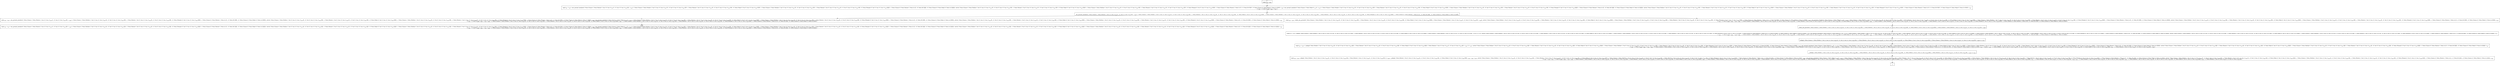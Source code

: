 digraph {
    graph [rankdir=TB
          ,bgcolor=transparent];
    node [shape=box
         ,fillcolor=white
         ,style=filled];
    0 [label=<O <BR/> neq(v<SUB>192</SUB>, v<SUB>192</SUB>)>];
    1 [label=<C <BR/> neq(v<SUB>207</SUB>, v<SUB>207</SUB>), non_ground_member(C Term [Clause C Term [Parent C Succ [C Succ [v<SUB>207</SUB>]] : [C Succ [C Succ [v<SUB>207</SUB>]]]] : v<SUB>128</SUB>], C Term [Clause C Term [Father C Var [C Succ [C Succ [v<SUB>207</SUB>]]] : [C Var [C Succ [C Succ [v<SUB>207</SUB>]]]]] : C Term [Parent C Var [C Succ [C Succ [v<SUB>207</SUB>]]] : [C Var [C Succ [C Succ [v<SUB>207</SUB>]]]]] : [C Term [Male [C Var [C Succ [C Succ [v<SUB>207</SUB>]]]]]]] : C Term [Clause C Term [Mother C Var [C Succ [C Succ [v<SUB>207</SUB>]]] : [C Var [C Succ [C Succ [v<SUB>207</SUB>]]]]] : C Term [Parent C Var [C Succ [C Succ [v<SUB>207</SUB>]]] : [C Var [C Succ [C Succ [v<SUB>207</SUB>]]]]] : [C Term [Female [C Var [C Succ [C Succ [v<SUB>207</SUB>]]]]]]] : C Term [Clause [C Term [Parent C Term [A []] : [C Term [B []]]]]] : [C Term [Clause [C Term [Male [C Term [A []]]]]]]), solve(C Term [Clause C Term [Father C Var [C Succ [C Succ [v<SUB>207</SUB>]]] : [C Var [C Succ [C Succ [v<SUB>207</SUB>]]]]] : C Term [Parent C Var [C Succ [C Succ [v<SUB>207</SUB>]]] : [C Var [C Succ [C Succ [v<SUB>207</SUB>]]]]] : [C Term [Male [C Var [C Succ [C Succ [v<SUB>207</SUB>]]]]]]] : C Term [Clause C Term [Mother C Var [C Succ [C Succ [v<SUB>207</SUB>]]] : [C Var [C Succ [C Succ [v<SUB>207</SUB>]]]]] : C Term [Parent C Var [C Succ [C Succ [v<SUB>207</SUB>]]] : [C Var [C Succ [C Succ [v<SUB>207</SUB>]]]]] : [C Term [Female [C Var [C Succ [C Succ [v<SUB>207</SUB>]]]]]]] : C Term [Clause [C Term [Parent C Term [A []] : [C Term [B []]]]]] : [C Term [Clause [C Term [Male [C Term [A []]]]]]], v<SUB>128</SUB>), non_ground_member(C Term [Clause C Term [Male [v<SUB>112</SUB>]] : v<SUB>133</SUB>], C Term [Clause C Term [Father C Var [C Succ [C Succ [v<SUB>207</SUB>]]] : [C Var [C Succ [C Succ [v<SUB>207</SUB>]]]]] : C Term [Parent C Var [C Succ [C Succ [v<SUB>207</SUB>]]] : [C Var [C Succ [C Succ [v<SUB>207</SUB>]]]]] : [C Term [Male [C Var [C Succ [C Succ [v<SUB>207</SUB>]]]]]]] : C Term [Clause C Term [Mother C Var [C Succ [C Succ [v<SUB>207</SUB>]]] : [C Var [C Succ [C Succ [v<SUB>207</SUB>]]]]] : C Term [Parent C Var [C Succ [C Succ [v<SUB>207</SUB>]]] : [C Var [C Succ [C Succ [v<SUB>207</SUB>]]]]] : [C Term [Female [C Var [C Succ [C Succ [v<SUB>207</SUB>]]]]]]] : C Term [Clause [C Term [Parent C Term [A []] : [C Term [B []]]]]] : [C Term [Clause [C Term [Male [C Term [A []]]]]]]), solve(C Term [Clause C Term [Father C Var [C Succ [C Succ [v<SUB>207</SUB>]]] : [C Var [C Succ [C Succ [v<SUB>207</SUB>]]]]] : C Term [Parent C Var [C Succ [C Succ [v<SUB>207</SUB>]]] : [C Var [C Succ [C Succ [v<SUB>207</SUB>]]]]] : [C Term [Male [C Var [C Succ [C Succ [v<SUB>207</SUB>]]]]]]] : C Term [Clause C Term [Mother C Var [C Succ [C Succ [v<SUB>207</SUB>]]] : [C Var [C Succ [C Succ [v<SUB>207</SUB>]]]]] : C Term [Parent C Var [C Succ [C Succ [v<SUB>207</SUB>]]] : [C Var [C Succ [C Succ [v<SUB>207</SUB>]]]]] : [C Term [Female [C Var [C Succ [C Succ [v<SUB>207</SUB>]]]]]]] : C Term [Clause [C Term [Parent C Term [A []] : [C Term [B []]]]]] : [C Term [Clause [C Term [Male [C Term [A []]]]]]], v<SUB>133</SUB>) <BR/>  [ v<SUB>192</SUB> &rarr; C Succ [v<SUB>206</SUB>], v<SUB>206</SUB> &rarr; v<SUB>207</SUB> ] >];
    2 [label=<O <BR/> non_ground_member(C Term [Clause C Term [Parent C Succ [C Succ [v<SUB>207</SUB>]] : [C Succ [C Succ [v<SUB>207</SUB>]]]] : v<SUB>128</SUB>], C Term [Clause C Term [Father C Var [C Succ [C Succ [v<SUB>207</SUB>]]] : [C Var [C Succ [C Succ [v<SUB>207</SUB>]]]]] : C Term [Parent C Var [C Succ [C Succ [v<SUB>207</SUB>]]] : [C Var [C Succ [C Succ [v<SUB>207</SUB>]]]]] : [C Term [Male [C Var [C Succ [C Succ [v<SUB>207</SUB>]]]]]]] : C Term [Clause C Term [Mother C Var [C Succ [C Succ [v<SUB>207</SUB>]]] : [C Var [C Succ [C Succ [v<SUB>207</SUB>]]]]] : C Term [Parent C Var [C Succ [C Succ [v<SUB>207</SUB>]]] : [C Var [C Succ [C Succ [v<SUB>207</SUB>]]]]] : [C Term [Female [C Var [C Succ [C Succ [v<SUB>207</SUB>]]]]]]] : C Term [Clause [C Term [Parent C Term [A []] : [C Term [B []]]]]] : [C Term [Clause [C Term [Male [C Term [A []]]]]]])>];
    3 [label=<C <BR/> neq(v<SUB>207</SUB>, v<SUB>207</SUB>), non_ground_member(C Term [Clause C Term [Parent C Succ [C Succ [v<SUB>207</SUB>]] : [C Succ [C Succ [v<SUB>207</SUB>]]]] : v<SUB>128</SUB>], C Term [Clause C Term [Mother C Var [C Succ [C Succ [v<SUB>207</SUB>]]] : [C Var [C Succ [C Succ [v<SUB>207</SUB>]]]]] : C Term [Parent C Var [C Succ [C Succ [v<SUB>207</SUB>]]] : [C Var [C Succ [C Succ [v<SUB>207</SUB>]]]]] : [C Term [Female [C Var [C Succ [C Succ [v<SUB>207</SUB>]]]]]]] : C Term [Clause [C Term [Parent C Term [A []] : [C Term [B []]]]]] : [C Term [Clause [C Term [Male [C Term [A []]]]]]]), solve(C Term [Clause C Term [Father C Var [C Succ [C Succ [v<SUB>207</SUB>]]] : [C Var [C Succ [C Succ [v<SUB>207</SUB>]]]]] : C Term [Parent C Var [C Succ [C Succ [v<SUB>207</SUB>]]] : [C Var [C Succ [C Succ [v<SUB>207</SUB>]]]]] : [C Term [Male [C Var [C Succ [C Succ [v<SUB>207</SUB>]]]]]]] : C Term [Clause C Term [Mother C Var [C Succ [C Succ [v<SUB>207</SUB>]]] : [C Var [C Succ [C Succ [v<SUB>207</SUB>]]]]] : C Term [Parent C Var [C Succ [C Succ [v<SUB>207</SUB>]]] : [C Var [C Succ [C Succ [v<SUB>207</SUB>]]]]] : [C Term [Female [C Var [C Succ [C Succ [v<SUB>207</SUB>]]]]]]] : C Term [Clause [C Term [Parent C Term [A []] : [C Term [B []]]]]] : [C Term [Clause [C Term [Male [C Term [A []]]]]]], v<SUB>128</SUB>), non_ground_member(C Term [Clause C Term [Male [v<SUB>112</SUB>]] : v<SUB>133</SUB>], C Term [Clause C Term [Father C Var [C Succ [C Succ [v<SUB>207</SUB>]]] : [C Var [C Succ [C Succ [v<SUB>207</SUB>]]]]] : C Term [Parent C Var [C Succ [C Succ [v<SUB>207</SUB>]]] : [C Var [C Succ [C Succ [v<SUB>207</SUB>]]]]] : [C Term [Male [C Var [C Succ [C Succ [v<SUB>207</SUB>]]]]]]] : C Term [Clause C Term [Mother C Var [C Succ [C Succ [v<SUB>207</SUB>]]] : [C Var [C Succ [C Succ [v<SUB>207</SUB>]]]]] : C Term [Parent C Var [C Succ [C Succ [v<SUB>207</SUB>]]] : [C Var [C Succ [C Succ [v<SUB>207</SUB>]]]]] : [C Term [Female [C Var [C Succ [C Succ [v<SUB>207</SUB>]]]]]]] : C Term [Clause [C Term [Parent C Term [A []] : [C Term [B []]]]]] : [C Term [Clause [C Term [Male [C Term [A []]]]]]]), solve(C Term [Clause C Term [Father C Var [C Succ [C Succ [v<SUB>207</SUB>]]] : [C Var [C Succ [C Succ [v<SUB>207</SUB>]]]]] : C Term [Parent C Var [C Succ [C Succ [v<SUB>207</SUB>]]] : [C Var [C Succ [C Succ [v<SUB>207</SUB>]]]]] : [C Term [Male [C Var [C Succ [C Succ [v<SUB>207</SUB>]]]]]]] : C Term [Clause C Term [Mother C Var [C Succ [C Succ [v<SUB>207</SUB>]]] : [C Var [C Succ [C Succ [v<SUB>207</SUB>]]]]] : C Term [Parent C Var [C Succ [C Succ [v<SUB>207</SUB>]]] : [C Var [C Succ [C Succ [v<SUB>207</SUB>]]]]] : [C Term [Female [C Var [C Succ [C Succ [v<SUB>207</SUB>]]]]]]] : C Term [Clause [C Term [Parent C Term [A []] : [C Term [B []]]]]] : [C Term [Clause [C Term [Male [C Term [A []]]]]]], v<SUB>133</SUB>) <BR/>  [ v<SUB>192</SUB> &rarr; C Succ [v<SUB>206</SUB>], v<SUB>206</SUB> &rarr; v<SUB>207</SUB>, v<SUB>208</SUB> &rarr; C Term [Clause C Term [Father C Var [C Succ [C Succ [v<SUB>207</SUB>]]] : [C Var [C Succ [C Succ [v<SUB>207</SUB>]]]]] : C Term [Parent C Var [C Succ [C Succ [v<SUB>207</SUB>]]] : [C Var [C Succ [C Succ [v<SUB>207</SUB>]]]]] : [C Term [Male [C Var [C Succ [C Succ [v<SUB>207</SUB>]]]]]]], v<SUB>209</SUB> &rarr; C Term [Clause C Term [Mother C Var [C Succ [C Succ [v<SUB>207</SUB>]]] : [C Var [C Succ [C Succ [v<SUB>207</SUB>]]]]] : C Term [Parent C Var [C Succ [C Succ [v<SUB>207</SUB>]]] : [C Var [C Succ [C Succ [v<SUB>207</SUB>]]]]] : [C Term [Female [C Var [C Succ [C Succ [v<SUB>207</SUB>]]]]]]] : C Term [Clause [C Term [Parent C Term [A []] : [C Term [B []]]]]] : [C Term [Clause [C Term [Male [C Term [A []]]]]]] ] >];
    4 [label=<C <BR/> neq(v<SUB>207</SUB>, v<SUB>207</SUB>), make_non_ground(C Term [Clause C Term [Father C Var [C Succ [C Succ [v<SUB>207</SUB>]]] : [C Var [C Succ [C Succ [v<SUB>207</SUB>]]]]] : C Term [Parent C Var [C Succ [C Succ [v<SUB>207</SUB>]]] : [C Var [C Succ [C Succ [v<SUB>207</SUB>]]]]] : [C Term [Male [C Var [C Succ [C Succ [v<SUB>207</SUB>]]]]]]], C Term [Clause C Term [Parent C Succ [C Succ [v<SUB>207</SUB>]] : [C Succ [C Succ [v<SUB>207</SUB>]]]] : v<SUB>128</SUB>]), solve(C Term [Clause C Term [Father C Var [C Succ [C Succ [v<SUB>207</SUB>]]] : [C Var [C Succ [C Succ [v<SUB>207</SUB>]]]]] : C Term [Parent C Var [C Succ [C Succ [v<SUB>207</SUB>]]] : [C Var [C Succ [C Succ [v<SUB>207</SUB>]]]]] : [C Term [Male [C Var [C Succ [C Succ [v<SUB>207</SUB>]]]]]]] : C Term [Clause C Term [Mother C Var [C Succ [C Succ [v<SUB>207</SUB>]]] : [C Var [C Succ [C Succ [v<SUB>207</SUB>]]]]] : C Term [Parent C Var [C Succ [C Succ [v<SUB>207</SUB>]]] : [C Var [C Succ [C Succ [v<SUB>207</SUB>]]]]] : [C Term [Female [C Var [C Succ [C Succ [v<SUB>207</SUB>]]]]]]] : C Term [Clause [C Term [Parent C Term [A []] : [C Term [B []]]]]] : [C Term [Clause [C Term [Male [C Term [A []]]]]]], v<SUB>128</SUB>), non_ground_member(C Term [Clause C Term [Male [v<SUB>112</SUB>]] : v<SUB>133</SUB>], C Term [Clause C Term [Father C Var [C Succ [C Succ [v<SUB>207</SUB>]]] : [C Var [C Succ [C Succ [v<SUB>207</SUB>]]]]] : C Term [Parent C Var [C Succ [C Succ [v<SUB>207</SUB>]]] : [C Var [C Succ [C Succ [v<SUB>207</SUB>]]]]] : [C Term [Male [C Var [C Succ [C Succ [v<SUB>207</SUB>]]]]]]] : C Term [Clause C Term [Mother C Var [C Succ [C Succ [v<SUB>207</SUB>]]] : [C Var [C Succ [C Succ [v<SUB>207</SUB>]]]]] : C Term [Parent C Var [C Succ [C Succ [v<SUB>207</SUB>]]] : [C Var [C Succ [C Succ [v<SUB>207</SUB>]]]]] : [C Term [Female [C Var [C Succ [C Succ [v<SUB>207</SUB>]]]]]]] : C Term [Clause [C Term [Parent C Term [A []] : [C Term [B []]]]]] : [C Term [Clause [C Term [Male [C Term [A []]]]]]]), solve(C Term [Clause C Term [Father C Var [C Succ [C Succ [v<SUB>207</SUB>]]] : [C Var [C Succ [C Succ [v<SUB>207</SUB>]]]]] : C Term [Parent C Var [C Succ [C Succ [v<SUB>207</SUB>]]] : [C Var [C Succ [C Succ [v<SUB>207</SUB>]]]]] : [C Term [Male [C Var [C Succ [C Succ [v<SUB>207</SUB>]]]]]]] : C Term [Clause C Term [Mother C Var [C Succ [C Succ [v<SUB>207</SUB>]]] : [C Var [C Succ [C Succ [v<SUB>207</SUB>]]]]] : C Term [Parent C Var [C Succ [C Succ [v<SUB>207</SUB>]]] : [C Var [C Succ [C Succ [v<SUB>207</SUB>]]]]] : [C Term [Female [C Var [C Succ [C Succ [v<SUB>207</SUB>]]]]]]] : C Term [Clause [C Term [Parent C Term [A []] : [C Term [B []]]]]] : [C Term [Clause [C Term [Male [C Term [A []]]]]]], v<SUB>133</SUB>) <BR/>  [ v<SUB>192</SUB> &rarr; C Succ [v<SUB>206</SUB>], v<SUB>206</SUB> &rarr; v<SUB>207</SUB>, v<SUB>208</SUB> &rarr; C Term [Clause C Term [Father C Var [C Succ [C Succ [v<SUB>207</SUB>]]] : [C Var [C Succ [C Succ [v<SUB>207</SUB>]]]]] : C Term [Parent C Var [C Succ [C Succ [v<SUB>207</SUB>]]] : [C Var [C Succ [C Succ [v<SUB>207</SUB>]]]]] : [C Term [Male [C Var [C Succ [C Succ [v<SUB>207</SUB>]]]]]]], v<SUB>209</SUB> &rarr; C Term [Clause C Term [Mother C Var [C Succ [C Succ [v<SUB>207</SUB>]]] : [C Var [C Succ [C Succ [v<SUB>207</SUB>]]]]] : C Term [Parent C Var [C Succ [C Succ [v<SUB>207</SUB>]]] : [C Var [C Succ [C Succ [v<SUB>207</SUB>]]]]] : [C Term [Female [C Var [C Succ [C Succ [v<SUB>207</SUB>]]]]]]] : C Term [Clause [C Term [Parent C Term [A []] : [C Term [B []]]]]] : [C Term [Clause [C Term [Male [C Term [A []]]]]]] ] >];
    5 [label=<Leaf <BR/> neq(v<SUB>207</SUB>, v<SUB>207</SUB>), non_ground_member(C Term [Clause C Term [Parent C Succ [C Succ [v<SUB>207</SUB>]] : [C Succ [C Succ [v<SUB>207</SUB>]]]] : v<SUB>128</SUB>], C Term [Clause C Term [Mother C Var [C Succ [C Succ [v<SUB>207</SUB>]]] : [C Var [C Succ [C Succ [v<SUB>207</SUB>]]]]] : C Term [Parent C Var [C Succ [C Succ [v<SUB>207</SUB>]]] : [C Var [C Succ [C Succ [v<SUB>207</SUB>]]]]] : [C Term [Female [C Var [C Succ [C Succ [v<SUB>207</SUB>]]]]]]] : C Term [Clause [C Term [Parent C Term [A []] : [C Term [B []]]]]] : [C Term [Clause [C Term [Male [C Term [A []]]]]]]), solve(C Term [Clause C Term [Father C Var [C Succ [C Succ [v<SUB>207</SUB>]]] : [C Var [C Succ [C Succ [v<SUB>207</SUB>]]]]] : C Term [Parent C Var [C Succ [C Succ [v<SUB>207</SUB>]]] : [C Var [C Succ [C Succ [v<SUB>207</SUB>]]]]] : [C Term [Male [C Var [C Succ [C Succ [v<SUB>207</SUB>]]]]]]] : C Term [Clause C Term [Mother C Var [C Succ [C Succ [v<SUB>207</SUB>]]] : [C Var [C Succ [C Succ [v<SUB>207</SUB>]]]]] : C Term [Parent C Var [C Succ [C Succ [v<SUB>207</SUB>]]] : [C Var [C Succ [C Succ [v<SUB>207</SUB>]]]]] : [C Term [Female [C Var [C Succ [C Succ [v<SUB>207</SUB>]]]]]]] : C Term [Clause [C Term [Parent C Term [A []] : [C Term [B []]]]]] : [C Term [Clause [C Term [Male [C Term [A []]]]]]], v<SUB>128</SUB>), non_ground_member(C Term [Clause C Term [Male [v<SUB>112</SUB>]] : v<SUB>133</SUB>], C Term [Clause C Term [Father C Var [C Succ [C Succ [v<SUB>207</SUB>]]] : [C Var [C Succ [C Succ [v<SUB>207</SUB>]]]]] : C Term [Parent C Var [C Succ [C Succ [v<SUB>207</SUB>]]] : [C Var [C Succ [C Succ [v<SUB>207</SUB>]]]]] : [C Term [Male [C Var [C Succ [C Succ [v<SUB>207</SUB>]]]]]]] : C Term [Clause C Term [Mother C Var [C Succ [C Succ [v<SUB>207</SUB>]]] : [C Var [C Succ [C Succ [v<SUB>207</SUB>]]]]] : C Term [Parent C Var [C Succ [C Succ [v<SUB>207</SUB>]]] : [C Var [C Succ [C Succ [v<SUB>207</SUB>]]]]] : [C Term [Female [C Var [C Succ [C Succ [v<SUB>207</SUB>]]]]]]] : C Term [Clause [C Term [Parent C Term [A []] : [C Term [B []]]]]] : [C Term [Clause [C Term [Male [C Term [A []]]]]]]), solve(C Term [Clause C Term [Father C Var [C Succ [C Succ [v<SUB>207</SUB>]]] : [C Var [C Succ [C Succ [v<SUB>207</SUB>]]]]] : C Term [Parent C Var [C Succ [C Succ [v<SUB>207</SUB>]]] : [C Var [C Succ [C Succ [v<SUB>207</SUB>]]]]] : [C Term [Male [C Var [C Succ [C Succ [v<SUB>207</SUB>]]]]]]] : C Term [Clause C Term [Mother C Var [C Succ [C Succ [v<SUB>207</SUB>]]] : [C Var [C Succ [C Succ [v<SUB>207</SUB>]]]]] : C Term [Parent C Var [C Succ [C Succ [v<SUB>207</SUB>]]] : [C Var [C Succ [C Succ [v<SUB>207</SUB>]]]]] : [C Term [Female [C Var [C Succ [C Succ [v<SUB>207</SUB>]]]]]]] : C Term [Clause [C Term [Parent C Term [A []] : [C Term [B []]]]]] : [C Term [Clause [C Term [Male [C Term [A []]]]]]], v<SUB>133</SUB>) <BR/>  [ v<SUB>192</SUB> &rarr; C Succ [v<SUB>206</SUB>], v<SUB>206</SUB> &rarr; v<SUB>207</SUB>, v<SUB>208</SUB> &rarr; C Term [Clause C Term [Father C Var [C Succ [C Succ [v<SUB>207</SUB>]]] : [C Var [C Succ [C Succ [v<SUB>207</SUB>]]]]] : C Term [Parent C Var [C Succ [C Succ [v<SUB>207</SUB>]]] : [C Var [C Succ [C Succ [v<SUB>207</SUB>]]]]] : [C Term [Male [C Var [C Succ [C Succ [v<SUB>207</SUB>]]]]]]], v<SUB>209</SUB> &rarr; C Term [Clause C Term [Mother C Var [C Succ [C Succ [v<SUB>207</SUB>]]] : [C Var [C Succ [C Succ [v<SUB>207</SUB>]]]]] : C Term [Parent C Var [C Succ [C Succ [v<SUB>207</SUB>]]] : [C Var [C Succ [C Succ [v<SUB>207</SUB>]]]]] : [C Term [Female [C Var [C Succ [C Succ [v<SUB>207</SUB>]]]]]]] : C Term [Clause [C Term [Parent C Term [A []] : [C Term [B []]]]]] : [C Term [Clause [C Term [Male [C Term [A []]]]]]] ] >];
    6 [label=<O <BR/> make_non_ground(C Term [Clause C Term [Father C Var [C Succ [C Succ [v<SUB>207</SUB>]]] : [C Var [C Succ [C Succ [v<SUB>207</SUB>]]]]] : C Term [Parent C Var [C Succ [C Succ [v<SUB>207</SUB>]]] : [C Var [C Succ [C Succ [v<SUB>207</SUB>]]]]] : [C Term [Male [C Var [C Succ [C Succ [v<SUB>207</SUB>]]]]]]], C Term [Clause C Term [Parent C Succ [C Succ [v<SUB>207</SUB>]] : [C Succ [C Succ [v<SUB>207</SUB>]]]] : v<SUB>128</SUB>])>];
    7 [label=<C <BR/> neq(v<SUB>207</SUB>, v<SUB>207</SUB>), mkng(C Term [Clause C Term [Father C Var [C Succ [C Succ [v<SUB>207</SUB>]]] : [C Var [C Succ [C Succ [v<SUB>207</SUB>]]]]] : C Term [Parent C Var [C Succ [C Succ [v<SUB>207</SUB>]]] : [C Var [C Succ [C Succ [v<SUB>207</SUB>]]]]] : [C Term [Male [C Var [C Succ [C Succ [v<SUB>207</SUB>]]]]]]], C Term [Clause C Term [Parent C Succ [C Succ [v<SUB>207</SUB>]] : [C Succ [C Succ [v<SUB>207</SUB>]]]] : v<SUB>128</SUB>], [], v<SUB>210</SUB>), solve(C Term [Clause C Term [Father C Var [C Succ [C Succ [v<SUB>207</SUB>]]] : [C Var [C Succ [C Succ [v<SUB>207</SUB>]]]]] : C Term [Parent C Var [C Succ [C Succ [v<SUB>207</SUB>]]] : [C Var [C Succ [C Succ [v<SUB>207</SUB>]]]]] : [C Term [Male [C Var [C Succ [C Succ [v<SUB>207</SUB>]]]]]]] : C Term [Clause C Term [Mother C Var [C Succ [C Succ [v<SUB>207</SUB>]]] : [C Var [C Succ [C Succ [v<SUB>207</SUB>]]]]] : C Term [Parent C Var [C Succ [C Succ [v<SUB>207</SUB>]]] : [C Var [C Succ [C Succ [v<SUB>207</SUB>]]]]] : [C Term [Female [C Var [C Succ [C Succ [v<SUB>207</SUB>]]]]]]] : C Term [Clause [C Term [Parent C Term [A []] : [C Term [B []]]]]] : [C Term [Clause [C Term [Male [C Term [A []]]]]]], v<SUB>128</SUB>), non_ground_member(C Term [Clause C Term [Male [v<SUB>112</SUB>]] : v<SUB>133</SUB>], C Term [Clause C Term [Father C Var [C Succ [C Succ [v<SUB>207</SUB>]]] : [C Var [C Succ [C Succ [v<SUB>207</SUB>]]]]] : C Term [Parent C Var [C Succ [C Succ [v<SUB>207</SUB>]]] : [C Var [C Succ [C Succ [v<SUB>207</SUB>]]]]] : [C Term [Male [C Var [C Succ [C Succ [v<SUB>207</SUB>]]]]]]] : C Term [Clause C Term [Mother C Var [C Succ [C Succ [v<SUB>207</SUB>]]] : [C Var [C Succ [C Succ [v<SUB>207</SUB>]]]]] : C Term [Parent C Var [C Succ [C Succ [v<SUB>207</SUB>]]] : [C Var [C Succ [C Succ [v<SUB>207</SUB>]]]]] : [C Term [Female [C Var [C Succ [C Succ [v<SUB>207</SUB>]]]]]]] : C Term [Clause [C Term [Parent C Term [A []] : [C Term [B []]]]]] : [C Term [Clause [C Term [Male [C Term [A []]]]]]]), solve(C Term [Clause C Term [Father C Var [C Succ [C Succ [v<SUB>207</SUB>]]] : [C Var [C Succ [C Succ [v<SUB>207</SUB>]]]]] : C Term [Parent C Var [C Succ [C Succ [v<SUB>207</SUB>]]] : [C Var [C Succ [C Succ [v<SUB>207</SUB>]]]]] : [C Term [Male [C Var [C Succ [C Succ [v<SUB>207</SUB>]]]]]]] : C Term [Clause C Term [Mother C Var [C Succ [C Succ [v<SUB>207</SUB>]]] : [C Var [C Succ [C Succ [v<SUB>207</SUB>]]]]] : C Term [Parent C Var [C Succ [C Succ [v<SUB>207</SUB>]]] : [C Var [C Succ [C Succ [v<SUB>207</SUB>]]]]] : [C Term [Female [C Var [C Succ [C Succ [v<SUB>207</SUB>]]]]]]] : C Term [Clause [C Term [Parent C Term [A []] : [C Term [B []]]]]] : [C Term [Clause [C Term [Male [C Term [A []]]]]]], v<SUB>133</SUB>) <BR/>  [ v<SUB>192</SUB> &rarr; C Succ [v<SUB>206</SUB>], v<SUB>206</SUB> &rarr; v<SUB>207</SUB>, v<SUB>208</SUB> &rarr; C Term [Clause C Term [Father C Var [C Succ [C Succ [v<SUB>207</SUB>]]] : [C Var [C Succ [C Succ [v<SUB>207</SUB>]]]]] : C Term [Parent C Var [C Succ [C Succ [v<SUB>207</SUB>]]] : [C Var [C Succ [C Succ [v<SUB>207</SUB>]]]]] : [C Term [Male [C Var [C Succ [C Succ [v<SUB>207</SUB>]]]]]]], v<SUB>209</SUB> &rarr; C Term [Clause C Term [Mother C Var [C Succ [C Succ [v<SUB>207</SUB>]]] : [C Var [C Succ [C Succ [v<SUB>207</SUB>]]]]] : C Term [Parent C Var [C Succ [C Succ [v<SUB>207</SUB>]]] : [C Var [C Succ [C Succ [v<SUB>207</SUB>]]]]] : [C Term [Female [C Var [C Succ [C Succ [v<SUB>207</SUB>]]]]]]] : C Term [Clause [C Term [Parent C Term [A []] : [C Term [B []]]]]] : [C Term [Clause [C Term [Male [C Term [A []]]]]]] ] >];
    8 [label=<O <BR/> mkng(C Term [Clause C Term [Father C Var [C Succ [C Succ [v<SUB>207</SUB>]]] : [C Var [C Succ [C Succ [v<SUB>207</SUB>]]]]] : C Term [Parent C Var [C Succ [C Succ [v<SUB>207</SUB>]]] : [C Var [C Succ [C Succ [v<SUB>207</SUB>]]]]] : [C Term [Male [C Var [C Succ [C Succ [v<SUB>207</SUB>]]]]]]], C Term [Clause C Term [Parent C Succ [C Succ [v<SUB>207</SUB>]] : [C Succ [C Succ [v<SUB>207</SUB>]]]] : v<SUB>128</SUB>], [], v<SUB>210</SUB>)>];
    9 [label=<C <BR/> neq(v<SUB>207</SUB>, v<SUB>207</SUB>), l_mkng(C Term [Father C Var [C Succ [C Succ [v<SUB>207</SUB>]]] : [C Var [C Succ [C Succ [v<SUB>207</SUB>]]]]] : C Term [Parent C Var [C Succ [C Succ [v<SUB>207</SUB>]]] : [C Var [C Succ [C Succ [v<SUB>207</SUB>]]]]] : [C Term [Male [C Var [C Succ [C Succ [v<SUB>207</SUB>]]]]]], C Term [Parent C Succ [C Succ [v<SUB>207</SUB>]] : [C Succ [C Succ [v<SUB>207</SUB>]]]] : v<SUB>128</SUB>, [], v<SUB>210</SUB>), solve(C Term [Clause C Term [Father C Var [C Succ [C Succ [v<SUB>207</SUB>]]] : [C Var [C Succ [C Succ [v<SUB>207</SUB>]]]]] : C Term [Parent C Var [C Succ [C Succ [v<SUB>207</SUB>]]] : [C Var [C Succ [C Succ [v<SUB>207</SUB>]]]]] : [C Term [Male [C Var [C Succ [C Succ [v<SUB>207</SUB>]]]]]]] : C Term [Clause C Term [Mother C Var [C Succ [C Succ [v<SUB>207</SUB>]]] : [C Var [C Succ [C Succ [v<SUB>207</SUB>]]]]] : C Term [Parent C Var [C Succ [C Succ [v<SUB>207</SUB>]]] : [C Var [C Succ [C Succ [v<SUB>207</SUB>]]]]] : [C Term [Female [C Var [C Succ [C Succ [v<SUB>207</SUB>]]]]]]] : C Term [Clause [C Term [Parent C Term [A []] : [C Term [B []]]]]] : [C Term [Clause [C Term [Male [C Term [A []]]]]]], v<SUB>128</SUB>), non_ground_member(C Term [Clause C Term [Male [v<SUB>112</SUB>]] : v<SUB>133</SUB>], C Term [Clause C Term [Father C Var [C Succ [C Succ [v<SUB>207</SUB>]]] : [C Var [C Succ [C Succ [v<SUB>207</SUB>]]]]] : C Term [Parent C Var [C Succ [C Succ [v<SUB>207</SUB>]]] : [C Var [C Succ [C Succ [v<SUB>207</SUB>]]]]] : [C Term [Male [C Var [C Succ [C Succ [v<SUB>207</SUB>]]]]]]] : C Term [Clause C Term [Mother C Var [C Succ [C Succ [v<SUB>207</SUB>]]] : [C Var [C Succ [C Succ [v<SUB>207</SUB>]]]]] : C Term [Parent C Var [C Succ [C Succ [v<SUB>207</SUB>]]] : [C Var [C Succ [C Succ [v<SUB>207</SUB>]]]]] : [C Term [Female [C Var [C Succ [C Succ [v<SUB>207</SUB>]]]]]]] : C Term [Clause [C Term [Parent C Term [A []] : [C Term [B []]]]]] : [C Term [Clause [C Term [Male [C Term [A []]]]]]]), solve(C Term [Clause C Term [Father C Var [C Succ [C Succ [v<SUB>207</SUB>]]] : [C Var [C Succ [C Succ [v<SUB>207</SUB>]]]]] : C Term [Parent C Var [C Succ [C Succ [v<SUB>207</SUB>]]] : [C Var [C Succ [C Succ [v<SUB>207</SUB>]]]]] : [C Term [Male [C Var [C Succ [C Succ [v<SUB>207</SUB>]]]]]]] : C Term [Clause C Term [Mother C Var [C Succ [C Succ [v<SUB>207</SUB>]]] : [C Var [C Succ [C Succ [v<SUB>207</SUB>]]]]] : C Term [Parent C Var [C Succ [C Succ [v<SUB>207</SUB>]]] : [C Var [C Succ [C Succ [v<SUB>207</SUB>]]]]] : [C Term [Female [C Var [C Succ [C Succ [v<SUB>207</SUB>]]]]]]] : C Term [Clause [C Term [Parent C Term [A []] : [C Term [B []]]]]] : [C Term [Clause [C Term [Male [C Term [A []]]]]]], v<SUB>133</SUB>) <BR/>  [ v<SUB>192</SUB> &rarr; C Succ [v<SUB>206</SUB>], v<SUB>206</SUB> &rarr; v<SUB>207</SUB>, v<SUB>208</SUB> &rarr; C Term [Clause C Term [Father C Var [C Succ [C Succ [v<SUB>207</SUB>]]] : [C Var [C Succ [C Succ [v<SUB>207</SUB>]]]]] : C Term [Parent C Var [C Succ [C Succ [v<SUB>207</SUB>]]] : [C Var [C Succ [C Succ [v<SUB>207</SUB>]]]]] : [C Term [Male [C Var [C Succ [C Succ [v<SUB>207</SUB>]]]]]]], v<SUB>209</SUB> &rarr; C Term [Clause C Term [Mother C Var [C Succ [C Succ [v<SUB>207</SUB>]]] : [C Var [C Succ [C Succ [v<SUB>207</SUB>]]]]] : C Term [Parent C Var [C Succ [C Succ [v<SUB>207</SUB>]]] : [C Var [C Succ [C Succ [v<SUB>207</SUB>]]]]] : [C Term [Female [C Var [C Succ [C Succ [v<SUB>207</SUB>]]]]]]] : C Term [Clause [C Term [Parent C Term [A []] : [C Term [B []]]]]] : [C Term [Clause [C Term [Male [C Term [A []]]]]]], v<SUB>219</SUB> &rarr; Clause, v<SUB>220</SUB> &rarr; C Term [Father C Var [C Succ [C Succ [v<SUB>207</SUB>]]] : [C Var [C Succ [C Succ [v<SUB>207</SUB>]]]]] : C Term [Parent C Var [C Succ [C Succ [v<SUB>207</SUB>]]] : [C Var [C Succ [C Succ [v<SUB>207</SUB>]]]]] : [C Term [Male [C Var [C Succ [C Succ [v<SUB>207</SUB>]]]]]], v<SUB>221</SUB> &rarr; C Term [Parent C Succ [C Succ [v<SUB>207</SUB>]] : [C Succ [C Succ [v<SUB>207</SUB>]]]] : v<SUB>128</SUB> ] >];
    10 [label=<O <BR/> l_mkng(C Term [Father C Var [C Succ [C Succ [v<SUB>207</SUB>]]] : [C Var [C Succ [C Succ [v<SUB>207</SUB>]]]]] : C Term [Parent C Var [C Succ [C Succ [v<SUB>207</SUB>]]] : [C Var [C Succ [C Succ [v<SUB>207</SUB>]]]]] : [C Term [Male [C Var [C Succ [C Succ [v<SUB>207</SUB>]]]]]], C Term [Parent C Succ [C Succ [v<SUB>207</SUB>]] : [C Succ [C Succ [v<SUB>207</SUB>]]]] : v<SUB>128</SUB>, [], v<SUB>210</SUB>)>];
    11 [label=<C <BR/> neq(v<SUB>207</SUB>, v<SUB>207</SUB>), mkng(C Term [Father C Var [C Succ [C Succ [v<SUB>207</SUB>]]] : [C Var [C Succ [C Succ [v<SUB>207</SUB>]]]]], C Term [Parent C Succ [C Succ [v<SUB>207</SUB>]] : [C Succ [C Succ [v<SUB>207</SUB>]]]], [], v<SUB>226</SUB>), l_mkng(C Term [Parent C Var [C Succ [C Succ [v<SUB>207</SUB>]]] : [C Var [C Succ [C Succ [v<SUB>207</SUB>]]]]] : [C Term [Male [C Var [C Succ [C Succ [v<SUB>207</SUB>]]]]]], v<SUB>225</SUB>, v<SUB>226</SUB>, v<SUB>210</SUB>), solve(C Term [Clause C Term [Father C Var [C Succ [C Succ [v<SUB>207</SUB>]]] : [C Var [C Succ [C Succ [v<SUB>207</SUB>]]]]] : C Term [Parent C Var [C Succ [C Succ [v<SUB>207</SUB>]]] : [C Var [C Succ [C Succ [v<SUB>207</SUB>]]]]] : [C Term [Male [C Var [C Succ [C Succ [v<SUB>207</SUB>]]]]]]] : C Term [Clause C Term [Mother C Var [C Succ [C Succ [v<SUB>207</SUB>]]] : [C Var [C Succ [C Succ [v<SUB>207</SUB>]]]]] : C Term [Parent C Var [C Succ [C Succ [v<SUB>207</SUB>]]] : [C Var [C Succ [C Succ [v<SUB>207</SUB>]]]]] : [C Term [Female [C Var [C Succ [C Succ [v<SUB>207</SUB>]]]]]]] : C Term [Clause [C Term [Parent C Term [A []] : [C Term [B []]]]]] : [C Term [Clause [C Term [Male [C Term [A []]]]]]], v<SUB>225</SUB>), non_ground_member(C Term [Clause C Term [Male [v<SUB>112</SUB>]] : v<SUB>133</SUB>], C Term [Clause C Term [Father C Var [C Succ [C Succ [v<SUB>207</SUB>]]] : [C Var [C Succ [C Succ [v<SUB>207</SUB>]]]]] : C Term [Parent C Var [C Succ [C Succ [v<SUB>207</SUB>]]] : [C Var [C Succ [C Succ [v<SUB>207</SUB>]]]]] : [C Term [Male [C Var [C Succ [C Succ [v<SUB>207</SUB>]]]]]]] : C Term [Clause C Term [Mother C Var [C Succ [C Succ [v<SUB>207</SUB>]]] : [C Var [C Succ [C Succ [v<SUB>207</SUB>]]]]] : C Term [Parent C Var [C Succ [C Succ [v<SUB>207</SUB>]]] : [C Var [C Succ [C Succ [v<SUB>207</SUB>]]]]] : [C Term [Female [C Var [C Succ [C Succ [v<SUB>207</SUB>]]]]]]] : C Term [Clause [C Term [Parent C Term [A []] : [C Term [B []]]]]] : [C Term [Clause [C Term [Male [C Term [A []]]]]]]), solve(C Term [Clause C Term [Father C Var [C Succ [C Succ [v<SUB>207</SUB>]]] : [C Var [C Succ [C Succ [v<SUB>207</SUB>]]]]] : C Term [Parent C Var [C Succ [C Succ [v<SUB>207</SUB>]]] : [C Var [C Succ [C Succ [v<SUB>207</SUB>]]]]] : [C Term [Male [C Var [C Succ [C Succ [v<SUB>207</SUB>]]]]]]] : C Term [Clause C Term [Mother C Var [C Succ [C Succ [v<SUB>207</SUB>]]] : [C Var [C Succ [C Succ [v<SUB>207</SUB>]]]]] : C Term [Parent C Var [C Succ [C Succ [v<SUB>207</SUB>]]] : [C Var [C Succ [C Succ [v<SUB>207</SUB>]]]]] : [C Term [Female [C Var [C Succ [C Succ [v<SUB>207</SUB>]]]]]]] : C Term [Clause [C Term [Parent C Term [A []] : [C Term [B []]]]]] : [C Term [Clause [C Term [Male [C Term [A []]]]]]], v<SUB>133</SUB>) <BR/>  [ v<SUB>128</SUB> &rarr; v<SUB>225</SUB>, v<SUB>192</SUB> &rarr; C Succ [v<SUB>206</SUB>], v<SUB>206</SUB> &rarr; v<SUB>207</SUB>, v<SUB>208</SUB> &rarr; C Term [Clause C Term [Father C Var [C Succ [C Succ [v<SUB>207</SUB>]]] : [C Var [C Succ [C Succ [v<SUB>207</SUB>]]]]] : C Term [Parent C Var [C Succ [C Succ [v<SUB>207</SUB>]]] : [C Var [C Succ [C Succ [v<SUB>207</SUB>]]]]] : [C Term [Male [C Var [C Succ [C Succ [v<SUB>207</SUB>]]]]]]], v<SUB>209</SUB> &rarr; C Term [Clause C Term [Mother C Var [C Succ [C Succ [v<SUB>207</SUB>]]] : [C Var [C Succ [C Succ [v<SUB>207</SUB>]]]]] : C Term [Parent C Var [C Succ [C Succ [v<SUB>207</SUB>]]] : [C Var [C Succ [C Succ [v<SUB>207</SUB>]]]]] : [C Term [Female [C Var [C Succ [C Succ [v<SUB>207</SUB>]]]]]]] : C Term [Clause [C Term [Parent C Term [A []] : [C Term [B []]]]]] : [C Term [Clause [C Term [Male [C Term [A []]]]]]], v<SUB>219</SUB> &rarr; Clause, v<SUB>220</SUB> &rarr; C Term [Father C Var [C Succ [C Succ [v<SUB>207</SUB>]]] : [C Var [C Succ [C Succ [v<SUB>207</SUB>]]]]] : C Term [Parent C Var [C Succ [C Succ [v<SUB>207</SUB>]]] : [C Var [C Succ [C Succ [v<SUB>207</SUB>]]]]] : [C Term [Male [C Var [C Succ [C Succ [v<SUB>207</SUB>]]]]]], v<SUB>221</SUB> &rarr; C Term [Parent C Succ [C Succ [v<SUB>207</SUB>]] : [C Succ [C Succ [v<SUB>207</SUB>]]]] : v<SUB>128</SUB>, v<SUB>222</SUB> &rarr; C Term [Father C Var [C Succ [C Succ [v<SUB>207</SUB>]]] : [C Var [C Succ [C Succ [v<SUB>207</SUB>]]]]], v<SUB>223</SUB> &rarr; C Term [Parent C Var [C Succ [C Succ [v<SUB>207</SUB>]]] : [C Var [C Succ [C Succ [v<SUB>207</SUB>]]]]] : [C Term [Male [C Var [C Succ [C Succ [v<SUB>207</SUB>]]]]]], v<SUB>224</SUB> &rarr; C Term [Parent C Succ [C Succ [v<SUB>207</SUB>]] : [C Succ [C Succ [v<SUB>207</SUB>]]]] ] >];
    12 [label=<_|_>];
    0 -> 1 [label=""];
    1 -> 2 [label=""];
    2 -> 3 [label=""];
    2 -> 4 [label=""];
    3 -> 5 [label=""];
    4 -> 6 [label=""];
    6 -> 7 [label=""];
    7 -> 8 [label=""];
    8 -> 9 [label=""];
    9 -> 10 [label=""];
    10 -> 11 [label=""];
    11 -> 12 [label=""];
}